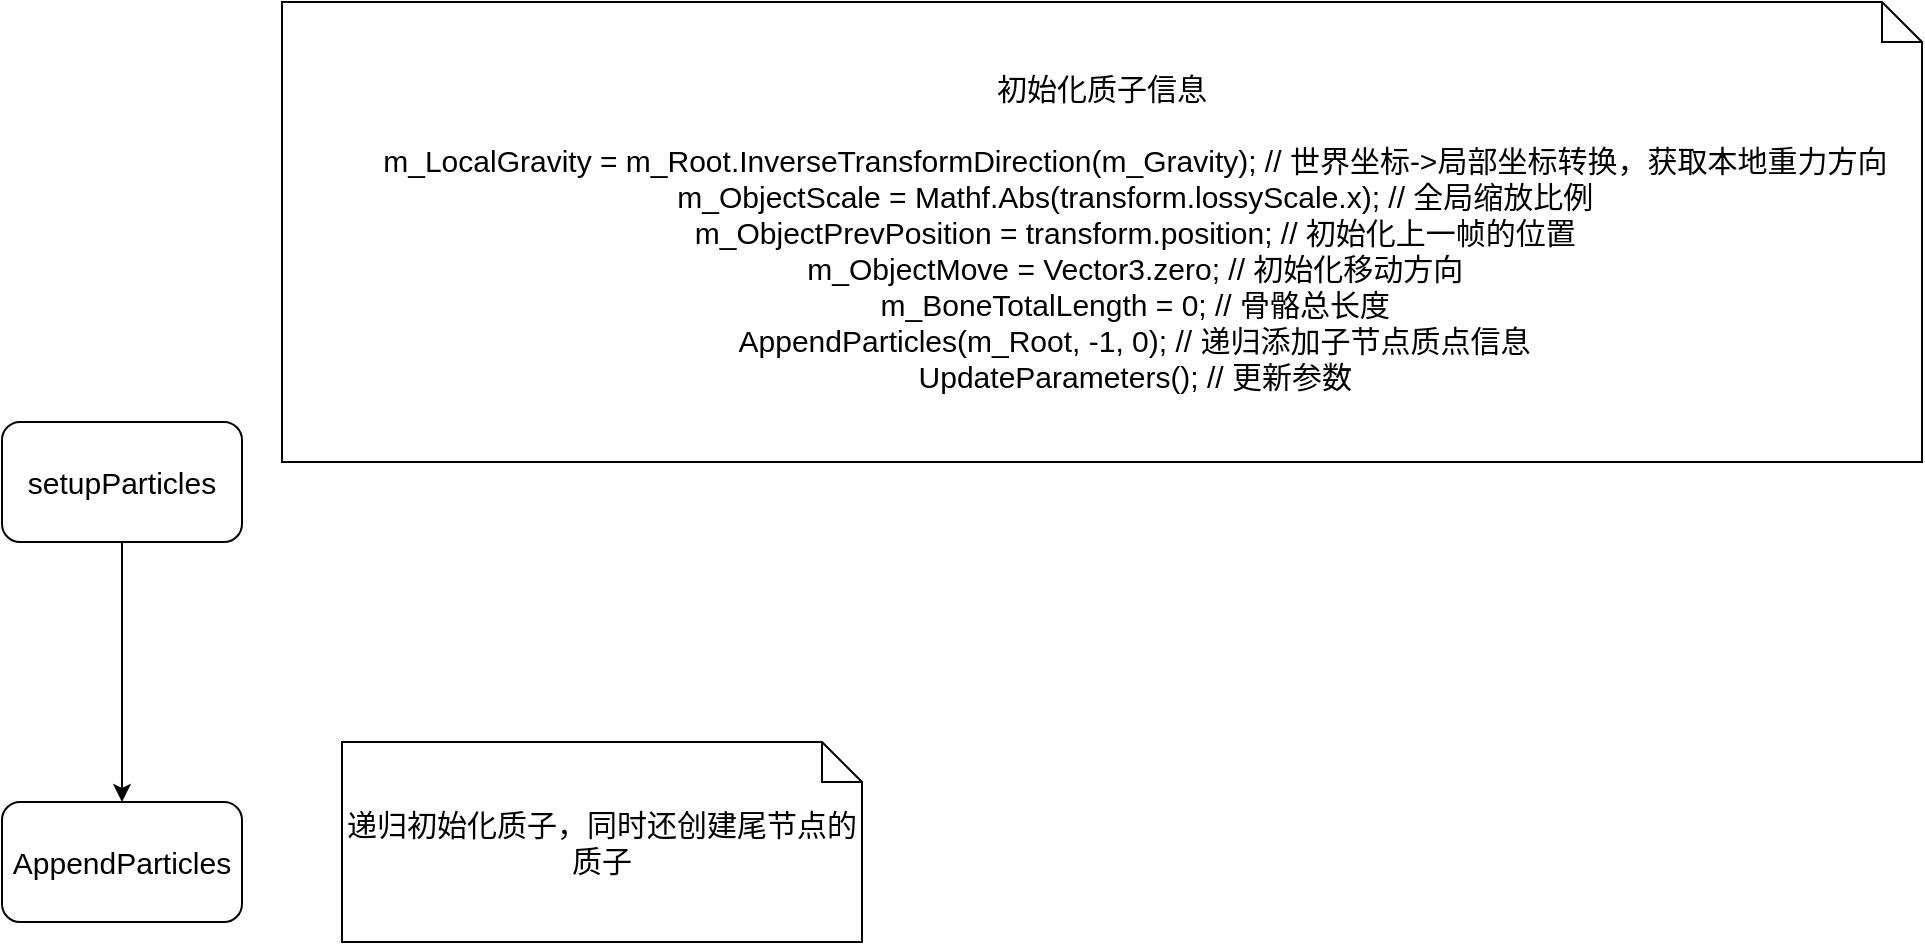 <mxfile version="17.4.3" type="github">
  <diagram id="qxaiHqc6YlpH9HMH1t6U" name="Page-1">
    <mxGraphModel dx="1044" dy="942" grid="1" gridSize="10" guides="1" tooltips="1" connect="1" arrows="1" fold="1" page="1" pageScale="1" pageWidth="827" pageHeight="1169" math="0" shadow="0">
      <root>
        <mxCell id="0" />
        <mxCell id="1" parent="0" />
        <mxCell id="MKav-77n5-qQdXRwwA8y-4" style="edgeStyle=orthogonalEdgeStyle;rounded=0;orthogonalLoop=1;jettySize=auto;html=1;fontSize=15;" edge="1" parent="1" source="MKav-77n5-qQdXRwwA8y-1">
          <mxGeometry relative="1" as="geometry">
            <mxPoint x="410" y="640" as="targetPoint" />
          </mxGeometry>
        </mxCell>
        <mxCell id="MKav-77n5-qQdXRwwA8y-1" value="&lt;font style=&quot;font-size: 15px&quot;&gt;setupParticles&lt;/font&gt;" style="rounded=1;whiteSpace=wrap;html=1;" vertex="1" parent="1">
          <mxGeometry x="350" y="450" width="120" height="60" as="geometry" />
        </mxCell>
        <mxCell id="MKav-77n5-qQdXRwwA8y-2" value="初始化质子信息&lt;br&gt;&lt;div&gt;&lt;br&gt;&lt;/div&gt;&lt;div&gt;&amp;nbsp; &amp;nbsp; &amp;nbsp; &amp;nbsp; m_LocalGravity = m_Root.InverseTransformDirection(m_Gravity); // 世界坐标-&amp;gt;局部坐标转换，获取本地重力方向&lt;/div&gt;&lt;div&gt;&amp;nbsp; &amp;nbsp; &amp;nbsp; &amp;nbsp; m_ObjectScale = Mathf.Abs(transform.lossyScale.x); // 全局缩放比例&lt;/div&gt;&lt;div&gt;&amp;nbsp; &amp;nbsp; &amp;nbsp; &amp;nbsp; m_ObjectPrevPosition = transform.position; // 初始化上一帧的位置&lt;/div&gt;&lt;div&gt;&amp;nbsp; &amp;nbsp; &amp;nbsp; &amp;nbsp; m_ObjectMove = Vector3.zero; // 初始化移动方向&lt;/div&gt;&lt;div&gt;&amp;nbsp; &amp;nbsp; &amp;nbsp; &amp;nbsp; m_BoneTotalLength = 0; // 骨骼总长度&lt;/div&gt;&lt;div&gt;&amp;nbsp; &amp;nbsp; &amp;nbsp; &amp;nbsp; AppendParticles(m_Root, -1, 0); // 递归添加子节点质点信息&lt;/div&gt;&lt;div&gt;&amp;nbsp; &amp;nbsp; &amp;nbsp; &amp;nbsp; UpdateParameters(); // 更新参数&lt;/div&gt;" style="shape=note;size=20;whiteSpace=wrap;html=1;fontSize=15;" vertex="1" parent="1">
          <mxGeometry x="490" y="240" width="820" height="230" as="geometry" />
        </mxCell>
        <mxCell id="MKav-77n5-qQdXRwwA8y-5" value="&lt;font style=&quot;font-size: 15px&quot;&gt;AppendParticles&lt;/font&gt;" style="rounded=1;whiteSpace=wrap;html=1;" vertex="1" parent="1">
          <mxGeometry x="350" y="640" width="120" height="60" as="geometry" />
        </mxCell>
        <mxCell id="MKav-77n5-qQdXRwwA8y-6" value="递归初始化质子，同时还创建尾节点的质子" style="shape=note;size=20;whiteSpace=wrap;html=1;fontSize=15;" vertex="1" parent="1">
          <mxGeometry x="520" y="610" width="260" height="100" as="geometry" />
        </mxCell>
      </root>
    </mxGraphModel>
  </diagram>
</mxfile>
